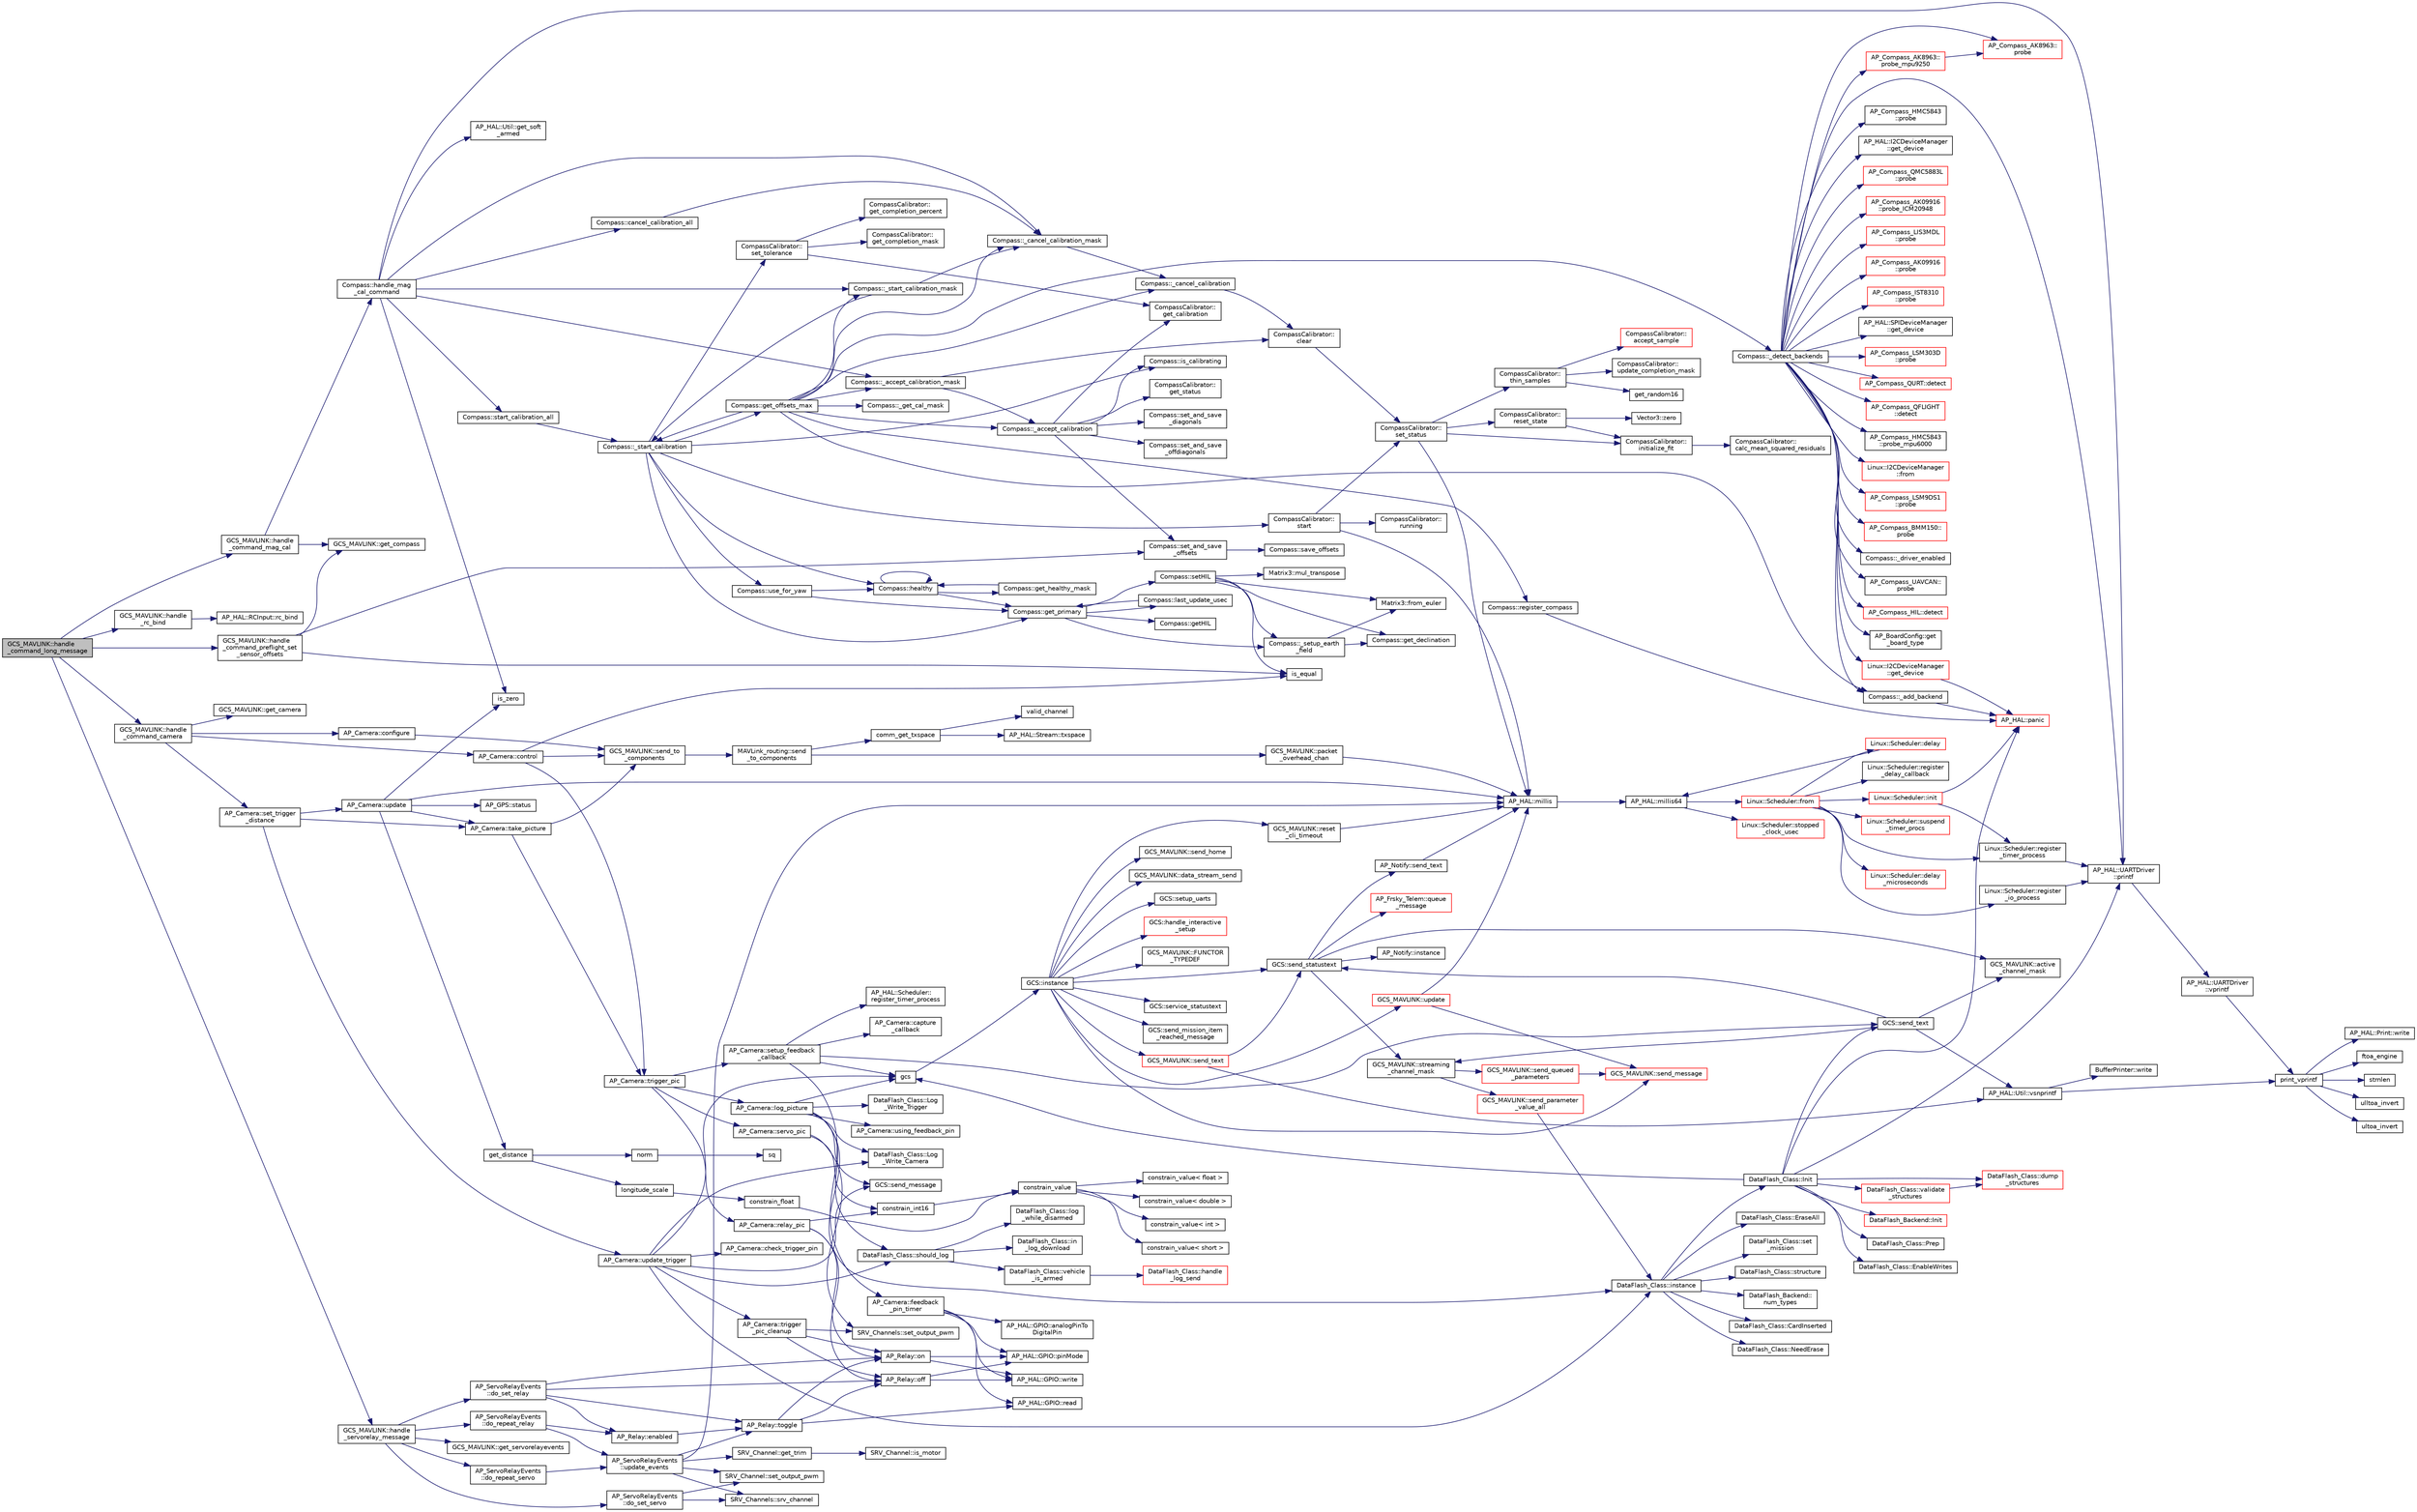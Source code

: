 digraph "GCS_MAVLINK::handle_command_long_message"
{
 // INTERACTIVE_SVG=YES
  edge [fontname="Helvetica",fontsize="10",labelfontname="Helvetica",labelfontsize="10"];
  node [fontname="Helvetica",fontsize="10",shape=record];
  rankdir="LR";
  Node1 [label="GCS_MAVLINK::handle\l_command_long_message",height=0.2,width=0.4,color="black", fillcolor="grey75", style="filled", fontcolor="black"];
  Node1 -> Node2 [color="midnightblue",fontsize="10",style="solid",fontname="Helvetica"];
  Node2 [label="GCS_MAVLINK::handle\l_command_mag_cal",height=0.2,width=0.4,color="black", fillcolor="white", style="filled",URL="$structGCS__MAVLINK.html#acc3f14c49157522bc5c00c3fe1c1b553"];
  Node2 -> Node3 [color="midnightblue",fontsize="10",style="solid",fontname="Helvetica"];
  Node3 [label="GCS_MAVLINK::get_compass",height=0.2,width=0.4,color="black", fillcolor="white", style="filled",URL="$structGCS__MAVLINK.html#a9e9f1d93cd7f5602679c762e4f264cff"];
  Node2 -> Node4 [color="midnightblue",fontsize="10",style="solid",fontname="Helvetica"];
  Node4 [label="Compass::handle_mag\l_cal_command",height=0.2,width=0.4,color="black", fillcolor="white", style="filled",URL="$classCompass.html#ab4993a08b27d38ebb96276dc40c5f5fb"];
  Node4 -> Node5 [color="midnightblue",fontsize="10",style="solid",fontname="Helvetica"];
  Node5 [label="AP_HAL::Util::get_soft\l_armed",height=0.2,width=0.4,color="black", fillcolor="white", style="filled",URL="$classAP__HAL_1_1Util.html#a973ee89f8eee7af3a4d2a3eb700cbf3c"];
  Node4 -> Node6 [color="midnightblue",fontsize="10",style="solid",fontname="Helvetica"];
  Node6 [label="AP_HAL::UARTDriver\l::printf",height=0.2,width=0.4,color="black", fillcolor="white", style="filled",URL="$classAP__HAL_1_1UARTDriver.html#a6ceedc792594e59fc7d80b39a435f027"];
  Node6 -> Node7 [color="midnightblue",fontsize="10",style="solid",fontname="Helvetica"];
  Node7 [label="AP_HAL::UARTDriver\l::vprintf",height=0.2,width=0.4,color="black", fillcolor="white", style="filled",URL="$classAP__HAL_1_1UARTDriver.html#aa8abfb6d6641299472c29ac1edde559f"];
  Node7 -> Node8 [color="midnightblue",fontsize="10",style="solid",fontname="Helvetica"];
  Node8 [label="print_vprintf",height=0.2,width=0.4,color="black", fillcolor="white", style="filled",URL="$print__vprintf_8cpp.html#a1534eaeab54696df96975b56d9f49212"];
  Node8 -> Node9 [color="midnightblue",fontsize="10",style="solid",fontname="Helvetica"];
  Node9 [label="AP_HAL::Print::write",height=0.2,width=0.4,color="black", fillcolor="white", style="filled",URL="$classAP__HAL_1_1Print.html#acc65391952a43334f8f5c9bef341f501"];
  Node8 -> Node10 [color="midnightblue",fontsize="10",style="solid",fontname="Helvetica"];
  Node10 [label="ftoa_engine",height=0.2,width=0.4,color="black", fillcolor="white", style="filled",URL="$ftoa__engine_8cpp.html#a1c28234da8f20b43c85890d4bb452947"];
  Node8 -> Node11 [color="midnightblue",fontsize="10",style="solid",fontname="Helvetica"];
  Node11 [label="strnlen",height=0.2,width=0.4,color="black", fillcolor="white", style="filled",URL="$replace_8cpp.html#a880bcc7b85a09e6254691bebd5344b51"];
  Node8 -> Node12 [color="midnightblue",fontsize="10",style="solid",fontname="Helvetica"];
  Node12 [label="ulltoa_invert",height=0.2,width=0.4,color="black", fillcolor="white", style="filled",URL="$utoa__invert_8cpp.html#a34926f552460b47c414ec4d83b32815c"];
  Node8 -> Node13 [color="midnightblue",fontsize="10",style="solid",fontname="Helvetica"];
  Node13 [label="ultoa_invert",height=0.2,width=0.4,color="black", fillcolor="white", style="filled",URL="$utoa__invert_8cpp.html#a5d99bba8e697c1e11da489d88fca8559"];
  Node4 -> Node14 [color="midnightblue",fontsize="10",style="solid",fontname="Helvetica"];
  Node14 [label="is_zero",height=0.2,width=0.4,color="black", fillcolor="white", style="filled",URL="$AP__Math_8h.html#a2a12cce483e9b870da70d30406d82c60"];
  Node4 -> Node15 [color="midnightblue",fontsize="10",style="solid",fontname="Helvetica"];
  Node15 [label="Compass::start_calibration_all",height=0.2,width=0.4,color="black", fillcolor="white", style="filled",URL="$classCompass.html#a785cd621a6ecd49077881299ff1edba7"];
  Node15 -> Node16 [color="midnightblue",fontsize="10",style="solid",fontname="Helvetica"];
  Node16 [label="Compass::_start_calibration",height=0.2,width=0.4,color="black", fillcolor="white", style="filled",URL="$classCompass.html#a702eb9d33ff1f5ada05b67f9b2219f9a"];
  Node16 -> Node17 [color="midnightblue",fontsize="10",style="solid",fontname="Helvetica"];
  Node17 [label="Compass::healthy",height=0.2,width=0.4,color="black", fillcolor="white", style="filled",URL="$classCompass.html#a3be4f1bd3056c7c0d97226f58e9f32f0"];
  Node17 -> Node17 [color="midnightblue",fontsize="10",style="solid",fontname="Helvetica"];
  Node17 -> Node18 [color="midnightblue",fontsize="10",style="solid",fontname="Helvetica"];
  Node18 [label="Compass::get_primary",height=0.2,width=0.4,color="black", fillcolor="white", style="filled",URL="$classCompass.html#a0120c84cc915d5a34aafedc1ce3f5186"];
  Node18 -> Node19 [color="midnightblue",fontsize="10",style="solid",fontname="Helvetica"];
  Node19 [label="Compass::setHIL",height=0.2,width=0.4,color="black", fillcolor="white", style="filled",URL="$classCompass.html#a30a8fa22b1e7ee8eec8143732d40716d"];
  Node19 -> Node20 [color="midnightblue",fontsize="10",style="solid",fontname="Helvetica"];
  Node20 [label="Matrix3::from_euler",height=0.2,width=0.4,color="black", fillcolor="white", style="filled",URL="$classMatrix3.html#a62587bd216436f09f06b9e1330f84bc0"];
  Node19 -> Node21 [color="midnightblue",fontsize="10",style="solid",fontname="Helvetica"];
  Node21 [label="is_equal",height=0.2,width=0.4,color="black", fillcolor="white", style="filled",URL="$AP__Math_8cpp.html#accbd9f8bbc0adacd51efa66fad490c24"];
  Node19 -> Node22 [color="midnightblue",fontsize="10",style="solid",fontname="Helvetica"];
  Node22 [label="Compass::get_declination",height=0.2,width=0.4,color="black", fillcolor="white", style="filled",URL="$classCompass.html#a5051de1d15ee203600422235ab93c88c"];
  Node19 -> Node23 [color="midnightblue",fontsize="10",style="solid",fontname="Helvetica"];
  Node23 [label="Compass::_setup_earth\l_field",height=0.2,width=0.4,color="black", fillcolor="white", style="filled",URL="$classCompass.html#a0bc30e897c2c0c412120e1b1337bd1cb"];
  Node23 -> Node20 [color="midnightblue",fontsize="10",style="solid",fontname="Helvetica"];
  Node23 -> Node22 [color="midnightblue",fontsize="10",style="solid",fontname="Helvetica"];
  Node19 -> Node24 [color="midnightblue",fontsize="10",style="solid",fontname="Helvetica"];
  Node24 [label="Matrix3::mul_transpose",height=0.2,width=0.4,color="black", fillcolor="white", style="filled",URL="$classMatrix3.html#a3705734aec6b67d729011cd792d7398a"];
  Node18 -> Node25 [color="midnightblue",fontsize="10",style="solid",fontname="Helvetica"];
  Node25 [label="Compass::last_update_usec",height=0.2,width=0.4,color="black", fillcolor="white", style="filled",URL="$classCompass.html#a9600516e0dbde9186d3b14b3457af013"];
  Node25 -> Node18 [color="midnightblue",fontsize="10",style="solid",fontname="Helvetica"];
  Node18 -> Node26 [color="midnightblue",fontsize="10",style="solid",fontname="Helvetica"];
  Node26 [label="Compass::getHIL",height=0.2,width=0.4,color="black", fillcolor="white", style="filled",URL="$classCompass.html#a4d696bdfb4d2ab9f0646d413cb6a0ee4"];
  Node18 -> Node23 [color="midnightblue",fontsize="10",style="solid",fontname="Helvetica"];
  Node17 -> Node27 [color="midnightblue",fontsize="10",style="solid",fontname="Helvetica"];
  Node27 [label="Compass::get_healthy_mask",height=0.2,width=0.4,color="black", fillcolor="white", style="filled",URL="$classCompass.html#a5230a4f55710e532da8f9edd0f2fb77b"];
  Node27 -> Node17 [color="midnightblue",fontsize="10",style="solid",fontname="Helvetica"];
  Node16 -> Node28 [color="midnightblue",fontsize="10",style="solid",fontname="Helvetica"];
  Node28 [label="Compass::use_for_yaw",height=0.2,width=0.4,color="black", fillcolor="white", style="filled",URL="$classCompass.html#ac47b570ae40bfba56a659c5ac766a464",tooltip="return true if the compass should be used for yaw calculations "];
  Node28 -> Node18 [color="midnightblue",fontsize="10",style="solid",fontname="Helvetica"];
  Node28 -> Node17 [color="midnightblue",fontsize="10",style="solid",fontname="Helvetica"];
  Node16 -> Node29 [color="midnightblue",fontsize="10",style="solid",fontname="Helvetica"];
  Node29 [label="Compass::is_calibrating",height=0.2,width=0.4,color="black", fillcolor="white", style="filled",URL="$classCompass.html#a79776eee973736f7e2b218d698225dc1"];
  Node16 -> Node18 [color="midnightblue",fontsize="10",style="solid",fontname="Helvetica"];
  Node16 -> Node30 [color="midnightblue",fontsize="10",style="solid",fontname="Helvetica"];
  Node30 [label="CompassCalibrator::\lset_tolerance",height=0.2,width=0.4,color="black", fillcolor="white", style="filled",URL="$classCompassCalibrator.html#abbfdc421fa407ebf71d98300752c47fe"];
  Node30 -> Node31 [color="midnightblue",fontsize="10",style="solid",fontname="Helvetica"];
  Node31 [label="CompassCalibrator::\lget_calibration",height=0.2,width=0.4,color="black", fillcolor="white", style="filled",URL="$classCompassCalibrator.html#ad826cd209a06ce20e569ec0a8cd1940a"];
  Node30 -> Node32 [color="midnightblue",fontsize="10",style="solid",fontname="Helvetica"];
  Node32 [label="CompassCalibrator::\lget_completion_percent",height=0.2,width=0.4,color="black", fillcolor="white", style="filled",URL="$classCompassCalibrator.html#a459e32216672229a3592e2e0fc4a1f1d"];
  Node30 -> Node33 [color="midnightblue",fontsize="10",style="solid",fontname="Helvetica"];
  Node33 [label="CompassCalibrator::\lget_completion_mask",height=0.2,width=0.4,color="black", fillcolor="white", style="filled",URL="$classCompassCalibrator.html#a8e697a946794232eaf9fbf75a5f1482b"];
  Node16 -> Node34 [color="midnightblue",fontsize="10",style="solid",fontname="Helvetica"];
  Node34 [label="CompassCalibrator::\lstart",height=0.2,width=0.4,color="black", fillcolor="white", style="filled",URL="$classCompassCalibrator.html#ae7bfb14c06f99c2ec3a08fa1199f7555"];
  Node34 -> Node35 [color="midnightblue",fontsize="10",style="solid",fontname="Helvetica"];
  Node35 [label="CompassCalibrator::\lrunning",height=0.2,width=0.4,color="black", fillcolor="white", style="filled",URL="$classCompassCalibrator.html#a439e8c7f72e9f6e2fe66b93d755bc9f7"];
  Node34 -> Node36 [color="midnightblue",fontsize="10",style="solid",fontname="Helvetica"];
  Node36 [label="AP_HAL::millis",height=0.2,width=0.4,color="black", fillcolor="white", style="filled",URL="$namespaceAP__HAL.html#a77dffbb18891996280308e21316ec186"];
  Node36 -> Node37 [color="midnightblue",fontsize="10",style="solid",fontname="Helvetica"];
  Node37 [label="AP_HAL::millis64",height=0.2,width=0.4,color="black", fillcolor="white", style="filled",URL="$namespaceAP__HAL.html#a59336c5fceaf28a76d1df1581a87a25d"];
  Node37 -> Node38 [color="midnightblue",fontsize="10",style="solid",fontname="Helvetica"];
  Node38 [label="Linux::Scheduler::from",height=0.2,width=0.4,color="red", fillcolor="white", style="filled",URL="$classLinux_1_1Scheduler.html#a53ecaae0fdc72f85bd57c4b0cff93653"];
  Node38 -> Node39 [color="midnightblue",fontsize="10",style="solid",fontname="Helvetica"];
  Node39 [label="Linux::Scheduler::init",height=0.2,width=0.4,color="red", fillcolor="white", style="filled",URL="$classLinux_1_1Scheduler.html#a3d77c332e051c28c83fb07757e7100bd"];
  Node39 -> Node40 [color="midnightblue",fontsize="10",style="solid",fontname="Helvetica"];
  Node40 [label="AP_HAL::panic",height=0.2,width=0.4,color="red", fillcolor="white", style="filled",URL="$namespaceAP__HAL.html#a71832f03d849a0c088f04fc98d3c8143"];
  Node39 -> Node41 [color="midnightblue",fontsize="10",style="solid",fontname="Helvetica"];
  Node41 [label="Linux::Scheduler::register\l_timer_process",height=0.2,width=0.4,color="black", fillcolor="white", style="filled",URL="$classLinux_1_1Scheduler.html#a02a34a123dfebaf360f7010745e1e646"];
  Node41 -> Node6 [color="midnightblue",fontsize="10",style="solid",fontname="Helvetica"];
  Node38 -> Node42 [color="midnightblue",fontsize="10",style="solid",fontname="Helvetica"];
  Node42 [label="Linux::Scheduler::delay",height=0.2,width=0.4,color="red", fillcolor="white", style="filled",URL="$classLinux_1_1Scheduler.html#a14f3239ecbb9889823b20dc9de655c2f"];
  Node42 -> Node37 [color="midnightblue",fontsize="10",style="solid",fontname="Helvetica"];
  Node38 -> Node43 [color="midnightblue",fontsize="10",style="solid",fontname="Helvetica"];
  Node43 [label="Linux::Scheduler::delay\l_microseconds",height=0.2,width=0.4,color="red", fillcolor="white", style="filled",URL="$classLinux_1_1Scheduler.html#a4cffd5bcba0175bf49c7aa75ff3bf09a"];
  Node38 -> Node44 [color="midnightblue",fontsize="10",style="solid",fontname="Helvetica"];
  Node44 [label="Linux::Scheduler::register\l_delay_callback",height=0.2,width=0.4,color="black", fillcolor="white", style="filled",URL="$classLinux_1_1Scheduler.html#a5cb50b637d5fd3e5f9220bc23db0fb3f"];
  Node38 -> Node41 [color="midnightblue",fontsize="10",style="solid",fontname="Helvetica"];
  Node38 -> Node45 [color="midnightblue",fontsize="10",style="solid",fontname="Helvetica"];
  Node45 [label="Linux::Scheduler::register\l_io_process",height=0.2,width=0.4,color="black", fillcolor="white", style="filled",URL="$classLinux_1_1Scheduler.html#aa2be97cb8686d72cc322fb38f69a940c"];
  Node45 -> Node6 [color="midnightblue",fontsize="10",style="solid",fontname="Helvetica"];
  Node38 -> Node46 [color="midnightblue",fontsize="10",style="solid",fontname="Helvetica"];
  Node46 [label="Linux::Scheduler::suspend\l_timer_procs",height=0.2,width=0.4,color="red", fillcolor="white", style="filled",URL="$classLinux_1_1Scheduler.html#abba967d02c28cb0b16a7cebbff9bc6d6"];
  Node37 -> Node47 [color="midnightblue",fontsize="10",style="solid",fontname="Helvetica"];
  Node47 [label="Linux::Scheduler::stopped\l_clock_usec",height=0.2,width=0.4,color="red", fillcolor="white", style="filled",URL="$classLinux_1_1Scheduler.html#a682b4c34f330f66db5ab4aa5d96e13f9"];
  Node34 -> Node48 [color="midnightblue",fontsize="10",style="solid",fontname="Helvetica"];
  Node48 [label="CompassCalibrator::\lset_status",height=0.2,width=0.4,color="black", fillcolor="white", style="filled",URL="$classCompassCalibrator.html#aeee363c33562bb3a47693073c6a568e5"];
  Node48 -> Node49 [color="midnightblue",fontsize="10",style="solid",fontname="Helvetica"];
  Node49 [label="CompassCalibrator::\lreset_state",height=0.2,width=0.4,color="black", fillcolor="white", style="filled",URL="$classCompassCalibrator.html#afe46e9f795a06855adf4ae32b01da5b1"];
  Node49 -> Node50 [color="midnightblue",fontsize="10",style="solid",fontname="Helvetica"];
  Node50 [label="Vector3::zero",height=0.2,width=0.4,color="black", fillcolor="white", style="filled",URL="$classVector3.html#adf1769d5ee5df2f8585df2f540fa5efe"];
  Node49 -> Node51 [color="midnightblue",fontsize="10",style="solid",fontname="Helvetica"];
  Node51 [label="CompassCalibrator::\linitialize_fit",height=0.2,width=0.4,color="black", fillcolor="white", style="filled",URL="$classCompassCalibrator.html#a4c0461903e1830066d9f005bac85a389"];
  Node51 -> Node52 [color="midnightblue",fontsize="10",style="solid",fontname="Helvetica"];
  Node52 [label="CompassCalibrator::\lcalc_mean_squared_residuals",height=0.2,width=0.4,color="black", fillcolor="white", style="filled",URL="$classCompassCalibrator.html#a7d57ef4510c26724890f4f820bf2d160"];
  Node48 -> Node36 [color="midnightblue",fontsize="10",style="solid",fontname="Helvetica"];
  Node48 -> Node51 [color="midnightblue",fontsize="10",style="solid",fontname="Helvetica"];
  Node48 -> Node53 [color="midnightblue",fontsize="10",style="solid",fontname="Helvetica"];
  Node53 [label="CompassCalibrator::\lthin_samples",height=0.2,width=0.4,color="black", fillcolor="white", style="filled",URL="$classCompassCalibrator.html#abd6b22cb6f201e16c77ddbf49a90ccd5"];
  Node53 -> Node54 [color="midnightblue",fontsize="10",style="solid",fontname="Helvetica"];
  Node54 [label="get_random16",height=0.2,width=0.4,color="black", fillcolor="white", style="filled",URL="$AP__Math_8cpp.html#a587a30a56f2ab102c7b42f89e4770530"];
  Node53 -> Node55 [color="midnightblue",fontsize="10",style="solid",fontname="Helvetica"];
  Node55 [label="CompassCalibrator::\laccept_sample",height=0.2,width=0.4,color="red", fillcolor="white", style="filled",URL="$classCompassCalibrator.html#a9a22a17905205cc721ba8b36a203057c"];
  Node53 -> Node56 [color="midnightblue",fontsize="10",style="solid",fontname="Helvetica"];
  Node56 [label="CompassCalibrator::\lupdate_completion_mask",height=0.2,width=0.4,color="black", fillcolor="white", style="filled",URL="$classCompassCalibrator.html#a8e61db1dbc134aa02d256460ae370770"];
  Node16 -> Node57 [color="midnightblue",fontsize="10",style="solid",fontname="Helvetica"];
  Node57 [label="Compass::get_offsets_max",height=0.2,width=0.4,color="black", fillcolor="white", style="filled",URL="$classCompass.html#aff3220e1a557a75480e4c2dbbde72973"];
  Node57 -> Node58 [color="midnightblue",fontsize="10",style="solid",fontname="Helvetica"];
  Node58 [label="Compass::register_compass",height=0.2,width=0.4,color="black", fillcolor="white", style="filled",URL="$classCompass.html#af1b5ea3ff42b02e04526d4be361a1ca1"];
  Node58 -> Node40 [color="midnightblue",fontsize="10",style="solid",fontname="Helvetica"];
  Node57 -> Node59 [color="midnightblue",fontsize="10",style="solid",fontname="Helvetica"];
  Node59 [label="Compass::_add_backend",height=0.2,width=0.4,color="black", fillcolor="white", style="filled",URL="$classCompass.html#ab943e9f79e8df83f2f125d1b025e7d0d"];
  Node59 -> Node40 [color="midnightblue",fontsize="10",style="solid",fontname="Helvetica"];
  Node57 -> Node60 [color="midnightblue",fontsize="10",style="solid",fontname="Helvetica"];
  Node60 [label="Compass::_detect_backends",height=0.2,width=0.4,color="black", fillcolor="white", style="filled",URL="$classCompass.html#a1c48170d8c8966b22fb150b1634443ec"];
  Node60 -> Node59 [color="midnightblue",fontsize="10",style="solid",fontname="Helvetica"];
  Node60 -> Node61 [color="midnightblue",fontsize="10",style="solid",fontname="Helvetica"];
  Node61 [label="AP_Compass_HIL::detect",height=0.2,width=0.4,color="red", fillcolor="white", style="filled",URL="$classAP__Compass__HIL.html#ae4ae94f11b8c05de50076d85fbcef0f1"];
  Node60 -> Node62 [color="midnightblue",fontsize="10",style="solid",fontname="Helvetica"];
  Node62 [label="AP_BoardConfig::get\l_board_type",height=0.2,width=0.4,color="black", fillcolor="white", style="filled",URL="$classAP__BoardConfig.html#a8a3185c191ab40fd95ceeadd8a5b0cf9"];
  Node60 -> Node63 [color="midnightblue",fontsize="10",style="solid",fontname="Helvetica"];
  Node63 [label="AP_Compass_HMC5843\l::probe",height=0.2,width=0.4,color="black", fillcolor="white", style="filled",URL="$classAP__Compass__HMC5843.html#a69e502918bfdd2d63fef8fa1b4805e60"];
  Node60 -> Node64 [color="midnightblue",fontsize="10",style="solid",fontname="Helvetica"];
  Node64 [label="AP_HAL::I2CDeviceManager\l::get_device",height=0.2,width=0.4,color="black", fillcolor="white", style="filled",URL="$classAP__HAL_1_1I2CDeviceManager.html#a28e5d1449e177f16962dd7ccc94df443"];
  Node60 -> Node65 [color="midnightblue",fontsize="10",style="solid",fontname="Helvetica"];
  Node65 [label="AP_Compass_QMC5883L\l::probe",height=0.2,width=0.4,color="red", fillcolor="white", style="filled",URL="$classAP__Compass__QMC5883L.html#a8d16780cb5efc48361818740d7a6b1ce"];
  Node60 -> Node66 [color="midnightblue",fontsize="10",style="solid",fontname="Helvetica"];
  Node66 [label="AP_Compass_AK09916\l::probe_ICM20948",height=0.2,width=0.4,color="red", fillcolor="white", style="filled",URL="$classAP__Compass__AK09916.html#ad8fa94ee3e17255690eb35e82bf41539"];
  Node60 -> Node67 [color="midnightblue",fontsize="10",style="solid",fontname="Helvetica"];
  Node67 [label="AP_Compass_LIS3MDL\l::probe",height=0.2,width=0.4,color="red", fillcolor="white", style="filled",URL="$classAP__Compass__LIS3MDL.html#a3a02819439f72777ae9e473bb842a8da"];
  Node60 -> Node68 [color="midnightblue",fontsize="10",style="solid",fontname="Helvetica"];
  Node68 [label="AP_Compass_AK09916\l::probe",height=0.2,width=0.4,color="red", fillcolor="white", style="filled",URL="$classAP__Compass__AK09916.html#a45fd8871f89d4a69f8e7a9305f77071a"];
  Node60 -> Node69 [color="midnightblue",fontsize="10",style="solid",fontname="Helvetica"];
  Node69 [label="AP_Compass_IST8310\l::probe",height=0.2,width=0.4,color="red", fillcolor="white", style="filled",URL="$classAP__Compass__IST8310.html#a47a975eb1b32ebacde69f65e1fc6d653"];
  Node60 -> Node70 [color="midnightblue",fontsize="10",style="solid",fontname="Helvetica"];
  Node70 [label="AP_HAL::SPIDeviceManager\l::get_device",height=0.2,width=0.4,color="black", fillcolor="white", style="filled",URL="$classAP__HAL_1_1SPIDeviceManager.html#a84c4a9ff2ae0cdaa9a0bc8a3f0939893"];
  Node60 -> Node71 [color="midnightblue",fontsize="10",style="solid",fontname="Helvetica"];
  Node71 [label="AP_Compass_LSM303D\l::probe",height=0.2,width=0.4,color="red", fillcolor="white", style="filled",URL="$classAP__Compass__LSM303D.html#a4e6c6fa0cdf465855806d8fc47a5c1d0"];
  Node60 -> Node72 [color="midnightblue",fontsize="10",style="solid",fontname="Helvetica"];
  Node72 [label="AP_Compass_AK8963::\lprobe_mpu9250",height=0.2,width=0.4,color="red", fillcolor="white", style="filled",URL="$classAP__Compass__AK8963.html#ade5c3fa84cb0026597de2641ea373274"];
  Node72 -> Node73 [color="midnightblue",fontsize="10",style="solid",fontname="Helvetica"];
  Node73 [label="AP_Compass_AK8963::\lprobe",height=0.2,width=0.4,color="red", fillcolor="white", style="filled",URL="$classAP__Compass__AK8963.html#ac3dc357b863fa6411087c07cb6d8da31"];
  Node60 -> Node74 [color="midnightblue",fontsize="10",style="solid",fontname="Helvetica"];
  Node74 [label="AP_Compass_QURT::detect",height=0.2,width=0.4,color="red", fillcolor="white", style="filled",URL="$classAP__Compass__QURT.html#ac7df26a73c6f701c9fbef66b9c2e9d16"];
  Node60 -> Node75 [color="midnightblue",fontsize="10",style="solid",fontname="Helvetica"];
  Node75 [label="AP_Compass_QFLIGHT\l::detect",height=0.2,width=0.4,color="red", fillcolor="white", style="filled",URL="$classAP__Compass__QFLIGHT.html#a255d0e4d4a02a662fcb48390195fe72f"];
  Node60 -> Node76 [color="midnightblue",fontsize="10",style="solid",fontname="Helvetica"];
  Node76 [label="AP_Compass_HMC5843\l::probe_mpu6000",height=0.2,width=0.4,color="black", fillcolor="white", style="filled",URL="$classAP__Compass__HMC5843.html#ab32c3b47a2bac9fe81315f70a8d0d58f"];
  Node60 -> Node77 [color="midnightblue",fontsize="10",style="solid",fontname="Helvetica"];
  Node77 [label="Linux::I2CDeviceManager\l::from",height=0.2,width=0.4,color="red", fillcolor="white", style="filled",URL="$classLinux_1_1I2CDeviceManager.html#a504d5f354f69ed8eb80aa2a59208d7d9"];
  Node60 -> Node78 [color="midnightblue",fontsize="10",style="solid",fontname="Helvetica"];
  Node78 [label="Linux::I2CDeviceManager\l::get_device",height=0.2,width=0.4,color="red", fillcolor="white", style="filled",URL="$classLinux_1_1I2CDeviceManager.html#a3c138e2bdeb6f8be42b58b0fff6f8bff"];
  Node78 -> Node40 [color="midnightblue",fontsize="10",style="solid",fontname="Helvetica"];
  Node60 -> Node79 [color="midnightblue",fontsize="10",style="solid",fontname="Helvetica"];
  Node79 [label="AP_Compass_LSM9DS1\l::probe",height=0.2,width=0.4,color="red", fillcolor="white", style="filled",URL="$classAP__Compass__LSM9DS1.html#aba1918bbedfc1bff08320824d25bb0c0"];
  Node60 -> Node73 [color="midnightblue",fontsize="10",style="solid",fontname="Helvetica"];
  Node60 -> Node80 [color="midnightblue",fontsize="10",style="solid",fontname="Helvetica"];
  Node80 [label="AP_Compass_BMM150::\lprobe",height=0.2,width=0.4,color="red", fillcolor="white", style="filled",URL="$classAP__Compass__BMM150.html#acb87d3a695ab2b7a439939107f18fe72"];
  Node60 -> Node81 [color="midnightblue",fontsize="10",style="solid",fontname="Helvetica"];
  Node81 [label="Compass::_driver_enabled",height=0.2,width=0.4,color="black", fillcolor="white", style="filled",URL="$classCompass.html#a678ad037acc44e46598012b7ad17b2a6"];
  Node60 -> Node82 [color="midnightblue",fontsize="10",style="solid",fontname="Helvetica"];
  Node82 [label="AP_Compass_UAVCAN::\lprobe",height=0.2,width=0.4,color="black", fillcolor="white", style="filled",URL="$classAP__Compass__UAVCAN.html#a43b8bfd0e3c8779bbe2928f7b7b27077"];
  Node60 -> Node6 [color="midnightblue",fontsize="10",style="solid",fontname="Helvetica"];
  Node57 -> Node83 [color="midnightblue",fontsize="10",style="solid",fontname="Helvetica"];
  Node83 [label="Compass::_accept_calibration",height=0.2,width=0.4,color="black", fillcolor="white", style="filled",URL="$classCompass.html#a659da6997da12f2a27ffd5eb45fedf8a"];
  Node83 -> Node84 [color="midnightblue",fontsize="10",style="solid",fontname="Helvetica"];
  Node84 [label="CompassCalibrator::\lget_status",height=0.2,width=0.4,color="black", fillcolor="white", style="filled",URL="$classCompassCalibrator.html#acf64861857a5a15fd4bd30627b04c663"];
  Node83 -> Node31 [color="midnightblue",fontsize="10",style="solid",fontname="Helvetica"];
  Node83 -> Node85 [color="midnightblue",fontsize="10",style="solid",fontname="Helvetica"];
  Node85 [label="Compass::set_and_save\l_offsets",height=0.2,width=0.4,color="black", fillcolor="white", style="filled",URL="$classCompass.html#afeac6bcfad2650762cccda72dbce3e69"];
  Node85 -> Node86 [color="midnightblue",fontsize="10",style="solid",fontname="Helvetica"];
  Node86 [label="Compass::save_offsets",height=0.2,width=0.4,color="black", fillcolor="white", style="filled",URL="$classCompass.html#abfc394b43272d5a6e97001232e201b7f"];
  Node83 -> Node87 [color="midnightblue",fontsize="10",style="solid",fontname="Helvetica"];
  Node87 [label="Compass::set_and_save\l_diagonals",height=0.2,width=0.4,color="black", fillcolor="white", style="filled",URL="$classCompass.html#ae581710aa79ddf7abce3b3893bb08ea5"];
  Node83 -> Node88 [color="midnightblue",fontsize="10",style="solid",fontname="Helvetica"];
  Node88 [label="Compass::set_and_save\l_offdiagonals",height=0.2,width=0.4,color="black", fillcolor="white", style="filled",URL="$classCompass.html#a6728a7129a64d973461b9d5eb95dc81a"];
  Node83 -> Node29 [color="midnightblue",fontsize="10",style="solid",fontname="Helvetica"];
  Node57 -> Node89 [color="midnightblue",fontsize="10",style="solid",fontname="Helvetica"];
  Node89 [label="Compass::_accept_calibration_mask",height=0.2,width=0.4,color="black", fillcolor="white", style="filled",URL="$classCompass.html#a063eabf244187b5d60bb4674f09bce8e"];
  Node89 -> Node83 [color="midnightblue",fontsize="10",style="solid",fontname="Helvetica"];
  Node89 -> Node90 [color="midnightblue",fontsize="10",style="solid",fontname="Helvetica"];
  Node90 [label="CompassCalibrator::\lclear",height=0.2,width=0.4,color="black", fillcolor="white", style="filled",URL="$classCompassCalibrator.html#a62803fe964e9f0fa7e3944dfb430c006"];
  Node90 -> Node48 [color="midnightblue",fontsize="10",style="solid",fontname="Helvetica"];
  Node57 -> Node91 [color="midnightblue",fontsize="10",style="solid",fontname="Helvetica"];
  Node91 [label="Compass::_cancel_calibration",height=0.2,width=0.4,color="black", fillcolor="white", style="filled",URL="$classCompass.html#ad754f61119dbfa8704305021f58d2a01"];
  Node91 -> Node90 [color="midnightblue",fontsize="10",style="solid",fontname="Helvetica"];
  Node57 -> Node92 [color="midnightblue",fontsize="10",style="solid",fontname="Helvetica"];
  Node92 [label="Compass::_cancel_calibration_mask",height=0.2,width=0.4,color="black", fillcolor="white", style="filled",URL="$classCompass.html#a1267fc640f7c52d889feb34d8ee1d240"];
  Node92 -> Node91 [color="midnightblue",fontsize="10",style="solid",fontname="Helvetica"];
  Node57 -> Node93 [color="midnightblue",fontsize="10",style="solid",fontname="Helvetica"];
  Node93 [label="Compass::_get_cal_mask",height=0.2,width=0.4,color="black", fillcolor="white", style="filled",URL="$classCompass.html#ab0afcd20922d7badce8e8b8cc04610b5"];
  Node57 -> Node16 [color="midnightblue",fontsize="10",style="solid",fontname="Helvetica"];
  Node57 -> Node94 [color="midnightblue",fontsize="10",style="solid",fontname="Helvetica"];
  Node94 [label="Compass::_start_calibration_mask",height=0.2,width=0.4,color="black", fillcolor="white", style="filled",URL="$classCompass.html#afdd4d0c78f52388a68dfc07deeec11a6"];
  Node94 -> Node16 [color="midnightblue",fontsize="10",style="solid",fontname="Helvetica"];
  Node94 -> Node92 [color="midnightblue",fontsize="10",style="solid",fontname="Helvetica"];
  Node4 -> Node94 [color="midnightblue",fontsize="10",style="solid",fontname="Helvetica"];
  Node4 -> Node89 [color="midnightblue",fontsize="10",style="solid",fontname="Helvetica"];
  Node4 -> Node95 [color="midnightblue",fontsize="10",style="solid",fontname="Helvetica"];
  Node95 [label="Compass::cancel_calibration_all",height=0.2,width=0.4,color="black", fillcolor="white", style="filled",URL="$classCompass.html#a791e39cdbf2f1aad7ac1c65240160abf"];
  Node95 -> Node92 [color="midnightblue",fontsize="10",style="solid",fontname="Helvetica"];
  Node4 -> Node92 [color="midnightblue",fontsize="10",style="solid",fontname="Helvetica"];
  Node1 -> Node96 [color="midnightblue",fontsize="10",style="solid",fontname="Helvetica"];
  Node96 [label="GCS_MAVLINK::handle\l_rc_bind",height=0.2,width=0.4,color="black", fillcolor="white", style="filled",URL="$structGCS__MAVLINK.html#a03ff2b05cc97e31acf23019c00752388"];
  Node96 -> Node97 [color="midnightblue",fontsize="10",style="solid",fontname="Helvetica"];
  Node97 [label="AP_HAL::RCInput::rc_bind",height=0.2,width=0.4,color="black", fillcolor="white", style="filled",URL="$classAP__HAL_1_1RCInput.html#a31482267ba9d73c26fa2332b1595328b"];
  Node1 -> Node98 [color="midnightblue",fontsize="10",style="solid",fontname="Helvetica"];
  Node98 [label="GCS_MAVLINK::handle\l_command_camera",height=0.2,width=0.4,color="black", fillcolor="white", style="filled",URL="$structGCS__MAVLINK.html#a735b4b8b692fa6985a7f7b99c6b4d58c"];
  Node98 -> Node99 [color="midnightblue",fontsize="10",style="solid",fontname="Helvetica"];
  Node99 [label="GCS_MAVLINK::get_camera",height=0.2,width=0.4,color="black", fillcolor="white", style="filled",URL="$structGCS__MAVLINK.html#a7db5f91fe347a82ac85874bb889d2ccf"];
  Node98 -> Node100 [color="midnightblue",fontsize="10",style="solid",fontname="Helvetica"];
  Node100 [label="AP_Camera::configure",height=0.2,width=0.4,color="black", fillcolor="white", style="filled",URL="$classAP__Camera.html#a2ceac45cdd6c13d66052c8168fff689c"];
  Node100 -> Node101 [color="midnightblue",fontsize="10",style="solid",fontname="Helvetica"];
  Node101 [label="GCS_MAVLINK::send_to\l_components",height=0.2,width=0.4,color="black", fillcolor="white", style="filled",URL="$structGCS__MAVLINK.html#a928edfeb8ca8d1656eca3e0c176d49a7"];
  Node101 -> Node102 [color="midnightblue",fontsize="10",style="solid",fontname="Helvetica"];
  Node102 [label="MAVLink_routing::send\l_to_components",height=0.2,width=0.4,color="black", fillcolor="white", style="filled",URL="$classMAVLink__routing.html#ace8e55f8db025f01d4309de699de5460"];
  Node102 -> Node103 [color="midnightblue",fontsize="10",style="solid",fontname="Helvetica"];
  Node103 [label="comm_get_txspace",height=0.2,width=0.4,color="black", fillcolor="white", style="filled",URL="$GCS__MAVLink_8cpp.html#a2a0fd455fd37f642e9eb67373a14b7d9"];
  Node103 -> Node104 [color="midnightblue",fontsize="10",style="solid",fontname="Helvetica"];
  Node104 [label="valid_channel",height=0.2,width=0.4,color="black", fillcolor="white", style="filled",URL="$GCS__MAVLink_8h.html#a17ee8d1ce05b7d160ccc6a78b92b774f"];
  Node103 -> Node105 [color="midnightblue",fontsize="10",style="solid",fontname="Helvetica"];
  Node105 [label="AP_HAL::Stream::txspace",height=0.2,width=0.4,color="black", fillcolor="white", style="filled",URL="$classAP__HAL_1_1Stream.html#a1768308e013072eb91ecf0ccdc171da6"];
  Node102 -> Node106 [color="midnightblue",fontsize="10",style="solid",fontname="Helvetica"];
  Node106 [label="GCS_MAVLINK::packet\l_overhead_chan",height=0.2,width=0.4,color="black", fillcolor="white", style="filled",URL="$structGCS__MAVLINK.html#a4f0bacad6b801524e0a56fdfca58619d"];
  Node106 -> Node36 [color="midnightblue",fontsize="10",style="solid",fontname="Helvetica"];
  Node98 -> Node107 [color="midnightblue",fontsize="10",style="solid",fontname="Helvetica"];
  Node107 [label="AP_Camera::control",height=0.2,width=0.4,color="black", fillcolor="white", style="filled",URL="$classAP__Camera.html#a7c7aa23d1a71db5345bb11899bbb8f31"];
  Node107 -> Node21 [color="midnightblue",fontsize="10",style="solid",fontname="Helvetica"];
  Node107 -> Node108 [color="midnightblue",fontsize="10",style="solid",fontname="Helvetica"];
  Node108 [label="AP_Camera::trigger_pic",height=0.2,width=0.4,color="black", fillcolor="white", style="filled",URL="$classAP__Camera.html#a912338131e4f4ab09eb09139d471b7b3"];
  Node108 -> Node109 [color="midnightblue",fontsize="10",style="solid",fontname="Helvetica"];
  Node109 [label="AP_Camera::setup_feedback\l_callback",height=0.2,width=0.4,color="black", fillcolor="white", style="filled",URL="$classAP__Camera.html#a52203d3c3cc7e420e58c6d0e882f35f4"];
  Node109 -> Node110 [color="midnightblue",fontsize="10",style="solid",fontname="Helvetica"];
  Node110 [label="gcs",height=0.2,width=0.4,color="black", fillcolor="white", style="filled",URL="$GCS_8h.html#a1d3cc361b864ddf64a44c12ab3bd044e"];
  Node110 -> Node111 [color="midnightblue",fontsize="10",style="solid",fontname="Helvetica"];
  Node111 [label="GCS::instance",height=0.2,width=0.4,color="black", fillcolor="white", style="filled",URL="$classGCS.html#ae4cc34bdfabd2de4587d3553e6b4582d"];
  Node111 -> Node112 [color="midnightblue",fontsize="10",style="solid",fontname="Helvetica"];
  Node112 [label="GCS_MAVLINK::send_text",height=0.2,width=0.4,color="red", fillcolor="white", style="filled",URL="$structGCS__MAVLINK.html#a4a140f70e82bd456931afdfe045d610b"];
  Node112 -> Node113 [color="midnightblue",fontsize="10",style="solid",fontname="Helvetica"];
  Node113 [label="AP_HAL::Util::vsnprintf",height=0.2,width=0.4,color="black", fillcolor="white", style="filled",URL="$classAP__HAL_1_1Util.html#ac57ef0a9815cd597ad5cab5d6c31c6c8"];
  Node113 -> Node8 [color="midnightblue",fontsize="10",style="solid",fontname="Helvetica"];
  Node113 -> Node114 [color="midnightblue",fontsize="10",style="solid",fontname="Helvetica"];
  Node114 [label="BufferPrinter::write",height=0.2,width=0.4,color="black", fillcolor="white", style="filled",URL="$classBufferPrinter.html#a0b98d7f59a6591097d2011d68359b8a0"];
  Node112 -> Node115 [color="midnightblue",fontsize="10",style="solid",fontname="Helvetica"];
  Node115 [label="GCS::send_statustext",height=0.2,width=0.4,color="black", fillcolor="white", style="filled",URL="$classGCS.html#a313e604179053ea42415b1c9289f13cd"];
  Node115 -> Node116 [color="midnightblue",fontsize="10",style="solid",fontname="Helvetica"];
  Node116 [label="AP_Frsky_Telem::queue\l_message",height=0.2,width=0.4,color="red", fillcolor="white", style="filled",URL="$classAP__Frsky__Telem.html#aef21b9f33af863589feda48a23877380"];
  Node115 -> Node117 [color="midnightblue",fontsize="10",style="solid",fontname="Helvetica"];
  Node117 [label="GCS_MAVLINK::active\l_channel_mask",height=0.2,width=0.4,color="black", fillcolor="white", style="filled",URL="$structGCS__MAVLINK.html#acad5b4ab40c7b7486392f07193ce4190"];
  Node115 -> Node118 [color="midnightblue",fontsize="10",style="solid",fontname="Helvetica"];
  Node118 [label="GCS_MAVLINK::streaming\l_channel_mask",height=0.2,width=0.4,color="black", fillcolor="white", style="filled",URL="$structGCS__MAVLINK.html#af948c4a65f98679941885e2c7cc12ac5"];
  Node118 -> Node119 [color="midnightblue",fontsize="10",style="solid",fontname="Helvetica"];
  Node119 [label="GCS_MAVLINK::send_parameter\l_value_all",height=0.2,width=0.4,color="red", fillcolor="white", style="filled",URL="$structGCS__MAVLINK.html#a1b0f7429c8fb152e17cd5fc0ff0d9267"];
  Node119 -> Node120 [color="midnightblue",fontsize="10",style="solid",fontname="Helvetica"];
  Node120 [label="DataFlash_Class::instance",height=0.2,width=0.4,color="black", fillcolor="white", style="filled",URL="$classDataFlash__Class.html#af898b7f68e05b5d2a6eaf53d2c178983"];
  Node120 -> Node121 [color="midnightblue",fontsize="10",style="solid",fontname="Helvetica"];
  Node121 [label="DataFlash_Class::set\l_mission",height=0.2,width=0.4,color="black", fillcolor="white", style="filled",URL="$classDataFlash__Class.html#a95bf3cac993c1ee326acc6447e99d875"];
  Node120 -> Node122 [color="midnightblue",fontsize="10",style="solid",fontname="Helvetica"];
  Node122 [label="DataFlash_Class::Init",height=0.2,width=0.4,color="black", fillcolor="white", style="filled",URL="$classDataFlash__Class.html#aabebe7ff9db07e2890274fceaa81b063"];
  Node122 -> Node110 [color="midnightblue",fontsize="10",style="solid",fontname="Helvetica"];
  Node122 -> Node123 [color="midnightblue",fontsize="10",style="solid",fontname="Helvetica"];
  Node123 [label="GCS::send_text",height=0.2,width=0.4,color="black", fillcolor="white", style="filled",URL="$classGCS.html#a9866f3484283db744409e40719cef765"];
  Node123 -> Node113 [color="midnightblue",fontsize="10",style="solid",fontname="Helvetica"];
  Node123 -> Node115 [color="midnightblue",fontsize="10",style="solid",fontname="Helvetica"];
  Node123 -> Node117 [color="midnightblue",fontsize="10",style="solid",fontname="Helvetica"];
  Node123 -> Node118 [color="midnightblue",fontsize="10",style="solid",fontname="Helvetica"];
  Node122 -> Node124 [color="midnightblue",fontsize="10",style="solid",fontname="Helvetica"];
  Node124 [label="DataFlash_Class::validate\l_structures",height=0.2,width=0.4,color="red", fillcolor="white", style="filled",URL="$classDataFlash__Class.html#a7193ed9ff821c5c537bc8d68c8b53cbc"];
  Node124 -> Node125 [color="midnightblue",fontsize="10",style="solid",fontname="Helvetica"];
  Node125 [label="DataFlash_Class::dump\l_structures",height=0.2,width=0.4,color="red", fillcolor="white", style="filled",URL="$classDataFlash__Class.html#a4e8559ffac5b33cfd3e4a39b78d2ff50"];
  Node122 -> Node125 [color="midnightblue",fontsize="10",style="solid",fontname="Helvetica"];
  Node122 -> Node40 [color="midnightblue",fontsize="10",style="solid",fontname="Helvetica"];
  Node122 -> Node6 [color="midnightblue",fontsize="10",style="solid",fontname="Helvetica"];
  Node122 -> Node126 [color="midnightblue",fontsize="10",style="solid",fontname="Helvetica"];
  Node126 [label="DataFlash_Backend::Init",height=0.2,width=0.4,color="red", fillcolor="white", style="filled",URL="$classDataFlash__Backend.html#aff10c329f79c1bdaedbc6fdf4028c2a5"];
  Node122 -> Node127 [color="midnightblue",fontsize="10",style="solid",fontname="Helvetica"];
  Node127 [label="DataFlash_Class::Prep",height=0.2,width=0.4,color="black", fillcolor="white", style="filled",URL="$classDataFlash__Class.html#a65077b33c55004bee38cd4a6ca6ae489"];
  Node122 -> Node128 [color="midnightblue",fontsize="10",style="solid",fontname="Helvetica"];
  Node128 [label="DataFlash_Class::EnableWrites",height=0.2,width=0.4,color="black", fillcolor="white", style="filled",URL="$classDataFlash__Class.html#ae85a3c49d2883b975376baaab5ab958f"];
  Node120 -> Node129 [color="midnightblue",fontsize="10",style="solid",fontname="Helvetica"];
  Node129 [label="DataFlash_Class::structure",height=0.2,width=0.4,color="black", fillcolor="white", style="filled",URL="$classDataFlash__Class.html#a7ac0e748bbc5c6e72645bb6245257600"];
  Node120 -> Node130 [color="midnightblue",fontsize="10",style="solid",fontname="Helvetica"];
  Node130 [label="DataFlash_Backend::\lnum_types",height=0.2,width=0.4,color="black", fillcolor="white", style="filled",URL="$classDataFlash__Backend.html#a33e7a1703d68bd91ac6782bb10b209f8"];
  Node120 -> Node131 [color="midnightblue",fontsize="10",style="solid",fontname="Helvetica"];
  Node131 [label="DataFlash_Class::CardInserted",height=0.2,width=0.4,color="black", fillcolor="white", style="filled",URL="$classDataFlash__Class.html#a1d18bc15f196f1deb794f9ebd4878da8"];
  Node120 -> Node132 [color="midnightblue",fontsize="10",style="solid",fontname="Helvetica"];
  Node132 [label="DataFlash_Class::NeedErase",height=0.2,width=0.4,color="black", fillcolor="white", style="filled",URL="$classDataFlash__Class.html#a803c6dd673a2eaac58eea2012e57ea17"];
  Node120 -> Node133 [color="midnightblue",fontsize="10",style="solid",fontname="Helvetica"];
  Node133 [label="DataFlash_Class::EraseAll",height=0.2,width=0.4,color="black", fillcolor="white", style="filled",URL="$classDataFlash__Class.html#a53a4a975a3813e9f58ddaaa3b5865a4a"];
  Node118 -> Node134 [color="midnightblue",fontsize="10",style="solid",fontname="Helvetica"];
  Node134 [label="GCS_MAVLINK::send_queued\l_parameters",height=0.2,width=0.4,color="red", fillcolor="white", style="filled",URL="$structGCS__MAVLINK.html#a44943b0751244617b9c32c9f0af6a059"];
  Node134 -> Node135 [color="midnightblue",fontsize="10",style="solid",fontname="Helvetica"];
  Node135 [label="GCS_MAVLINK::send_message",height=0.2,width=0.4,color="red", fillcolor="white", style="filled",URL="$structGCS__MAVLINK.html#a4902306dab46ff02b2296f99eb1f1c9c"];
  Node115 -> Node136 [color="midnightblue",fontsize="10",style="solid",fontname="Helvetica"];
  Node136 [label="AP_Notify::instance",height=0.2,width=0.4,color="black", fillcolor="white", style="filled",URL="$classAP__Notify.html#ac913e4fc6f8fa6a1e0a9b92b93fe7ab1"];
  Node115 -> Node137 [color="midnightblue",fontsize="10",style="solid",fontname="Helvetica"];
  Node137 [label="AP_Notify::send_text",height=0.2,width=0.4,color="black", fillcolor="white", style="filled",URL="$classAP__Notify.html#a0f38b9b4be211e200675dd048c81f500"];
  Node137 -> Node36 [color="midnightblue",fontsize="10",style="solid",fontname="Helvetica"];
  Node111 -> Node115 [color="midnightblue",fontsize="10",style="solid",fontname="Helvetica"];
  Node111 -> Node138 [color="midnightblue",fontsize="10",style="solid",fontname="Helvetica"];
  Node138 [label="GCS::service_statustext",height=0.2,width=0.4,color="black", fillcolor="white", style="filled",URL="$classGCS.html#a824e538eff6cbf7c9074840600fbf6ff"];
  Node111 -> Node139 [color="midnightblue",fontsize="10",style="solid",fontname="Helvetica"];
  Node139 [label="GCS_MAVLINK::reset\l_cli_timeout",height=0.2,width=0.4,color="black", fillcolor="white", style="filled",URL="$structGCS__MAVLINK.html#af5e92e687223f8a102363b90f325e612"];
  Node139 -> Node36 [color="midnightblue",fontsize="10",style="solid",fontname="Helvetica"];
  Node111 -> Node135 [color="midnightblue",fontsize="10",style="solid",fontname="Helvetica"];
  Node111 -> Node140 [color="midnightblue",fontsize="10",style="solid",fontname="Helvetica"];
  Node140 [label="GCS::send_mission_item\l_reached_message",height=0.2,width=0.4,color="black", fillcolor="white", style="filled",URL="$classGCS.html#ade82ad44b8dcea3f95ab08f4f8b59924"];
  Node111 -> Node141 [color="midnightblue",fontsize="10",style="solid",fontname="Helvetica"];
  Node141 [label="GCS_MAVLINK::send_home",height=0.2,width=0.4,color="black", fillcolor="white", style="filled",URL="$structGCS__MAVLINK.html#af4ede1a2a780e0e80dcfffab99593ab9"];
  Node111 -> Node142 [color="midnightblue",fontsize="10",style="solid",fontname="Helvetica"];
  Node142 [label="GCS_MAVLINK::data_stream_send",height=0.2,width=0.4,color="black", fillcolor="white", style="filled",URL="$structGCS__MAVLINK.html#a3b3d0c4e02d521c0fe0b2b923a57e58c"];
  Node111 -> Node143 [color="midnightblue",fontsize="10",style="solid",fontname="Helvetica"];
  Node143 [label="GCS_MAVLINK::update",height=0.2,width=0.4,color="red", fillcolor="white", style="filled",URL="$structGCS__MAVLINK.html#aafd0957768c4f81022b1f173c561b42d"];
  Node143 -> Node36 [color="midnightblue",fontsize="10",style="solid",fontname="Helvetica"];
  Node143 -> Node135 [color="midnightblue",fontsize="10",style="solid",fontname="Helvetica"];
  Node111 -> Node144 [color="midnightblue",fontsize="10",style="solid",fontname="Helvetica"];
  Node144 [label="GCS::setup_uarts",height=0.2,width=0.4,color="black", fillcolor="white", style="filled",URL="$classGCS.html#ae4694e5ac566d470b25cb5eec2448981"];
  Node111 -> Node145 [color="midnightblue",fontsize="10",style="solid",fontname="Helvetica"];
  Node145 [label="GCS::handle_interactive\l_setup",height=0.2,width=0.4,color="red", fillcolor="white", style="filled",URL="$classGCS.html#a10621c01360582b25164e95accc28958"];
  Node111 -> Node146 [color="midnightblue",fontsize="10",style="solid",fontname="Helvetica"];
  Node146 [label="GCS_MAVLINK::FUNCTOR\l_TYPEDEF",height=0.2,width=0.4,color="black", fillcolor="white", style="filled",URL="$structGCS__MAVLINK.html#aa612adc740470b943e852a6977c340f0"];
  Node109 -> Node123 [color="midnightblue",fontsize="10",style="solid",fontname="Helvetica"];
  Node109 -> Node147 [color="midnightblue",fontsize="10",style="solid",fontname="Helvetica"];
  Node147 [label="AP_Camera::capture\l_callback",height=0.2,width=0.4,color="black", fillcolor="white", style="filled",URL="$classAP__Camera.html#abb05c4088505624ce988709a153553c9"];
  Node109 -> Node148 [color="midnightblue",fontsize="10",style="solid",fontname="Helvetica"];
  Node148 [label="AP_HAL::Scheduler::\lregister_timer_process",height=0.2,width=0.4,color="black", fillcolor="white", style="filled",URL="$classAP__HAL_1_1Scheduler.html#ac2c4230957d5dbd3c2fd104af2794b4f"];
  Node109 -> Node149 [color="midnightblue",fontsize="10",style="solid",fontname="Helvetica"];
  Node149 [label="AP_Camera::feedback\l_pin_timer",height=0.2,width=0.4,color="black", fillcolor="white", style="filled",URL="$classAP__Camera.html#a238c424e3b23b41e513efeaa1ee7f3ea"];
  Node149 -> Node150 [color="midnightblue",fontsize="10",style="solid",fontname="Helvetica"];
  Node150 [label="AP_HAL::GPIO::analogPinTo\lDigitalPin",height=0.2,width=0.4,color="black", fillcolor="white", style="filled",URL="$classAP__HAL_1_1GPIO.html#a9671bdb28184ecdf95959ff3d6b5b4bb"];
  Node149 -> Node151 [color="midnightblue",fontsize="10",style="solid",fontname="Helvetica"];
  Node151 [label="AP_HAL::GPIO::pinMode",height=0.2,width=0.4,color="black", fillcolor="white", style="filled",URL="$classAP__HAL_1_1GPIO.html#a3dfc60214bd1aa4936d51ca72c045b95"];
  Node149 -> Node152 [color="midnightblue",fontsize="10",style="solid",fontname="Helvetica"];
  Node152 [label="AP_HAL::GPIO::write",height=0.2,width=0.4,color="black", fillcolor="white", style="filled",URL="$classAP__HAL_1_1GPIO.html#a2b0664bdab1876e3b0bbcd9064eec88e"];
  Node149 -> Node153 [color="midnightblue",fontsize="10",style="solid",fontname="Helvetica"];
  Node153 [label="AP_HAL::GPIO::read",height=0.2,width=0.4,color="black", fillcolor="white", style="filled",URL="$classAP__HAL_1_1GPIO.html#a453e2829832c783a5337849218390efc"];
  Node108 -> Node154 [color="midnightblue",fontsize="10",style="solid",fontname="Helvetica"];
  Node154 [label="AP_Camera::servo_pic",height=0.2,width=0.4,color="black", fillcolor="white", style="filled",URL="$classAP__Camera.html#a336a2fbee20b67e8af153e4bc21bd3fd",tooltip="Servo operated camera. "];
  Node154 -> Node155 [color="midnightblue",fontsize="10",style="solid",fontname="Helvetica"];
  Node155 [label="SRV_Channels::set_output_pwm",height=0.2,width=0.4,color="black", fillcolor="white", style="filled",URL="$classSRV__Channels.html#a6ec155ae75e3d22a0de00e21e5b330a9"];
  Node154 -> Node156 [color="midnightblue",fontsize="10",style="solid",fontname="Helvetica"];
  Node156 [label="constrain_int16",height=0.2,width=0.4,color="black", fillcolor="white", style="filled",URL="$AP__Math_8h.html#a68558c4f79a8582543daefde13c64abc"];
  Node156 -> Node157 [color="midnightblue",fontsize="10",style="solid",fontname="Helvetica"];
  Node157 [label="constrain_value",height=0.2,width=0.4,color="black", fillcolor="white", style="filled",URL="$AP__Math_8h.html#a20e8f8671c282c69c1954652b6d61585"];
  Node157 -> Node158 [color="midnightblue",fontsize="10",style="solid",fontname="Helvetica"];
  Node158 [label="constrain_value\< int \>",height=0.2,width=0.4,color="black", fillcolor="white", style="filled",URL="$AP__Math_8cpp.html#a37e8e901754cb9c8e53a8e3030c82c50"];
  Node157 -> Node159 [color="midnightblue",fontsize="10",style="solid",fontname="Helvetica"];
  Node159 [label="constrain_value\< short \>",height=0.2,width=0.4,color="black", fillcolor="white", style="filled",URL="$AP__Math_8cpp.html#afdbe107ec1987d318a6347816fbf2b89"];
  Node157 -> Node160 [color="midnightblue",fontsize="10",style="solid",fontname="Helvetica"];
  Node160 [label="constrain_value\< float \>",height=0.2,width=0.4,color="black", fillcolor="white", style="filled",URL="$AP__Math_8cpp.html#ae6c621670c214da687de21d4e3a92587"];
  Node157 -> Node161 [color="midnightblue",fontsize="10",style="solid",fontname="Helvetica"];
  Node161 [label="constrain_value\< double \>",height=0.2,width=0.4,color="black", fillcolor="white", style="filled",URL="$AP__Math_8cpp.html#afe3990b00e9abc43fa97dfaf8e32f5c4"];
  Node108 -> Node162 [color="midnightblue",fontsize="10",style="solid",fontname="Helvetica"];
  Node162 [label="AP_Camera::relay_pic",height=0.2,width=0.4,color="black", fillcolor="white", style="filled",URL="$classAP__Camera.html#a73b785894a0650a4dd8b1ffc24c4c250",tooltip="basic relay activation "];
  Node162 -> Node163 [color="midnightblue",fontsize="10",style="solid",fontname="Helvetica"];
  Node163 [label="AP_Relay::on",height=0.2,width=0.4,color="black", fillcolor="white", style="filled",URL="$classAP__Relay.html#a8f00e5559174917b795ef84472822e53"];
  Node163 -> Node151 [color="midnightblue",fontsize="10",style="solid",fontname="Helvetica"];
  Node163 -> Node152 [color="midnightblue",fontsize="10",style="solid",fontname="Helvetica"];
  Node162 -> Node164 [color="midnightblue",fontsize="10",style="solid",fontname="Helvetica"];
  Node164 [label="AP_Relay::off",height=0.2,width=0.4,color="black", fillcolor="white", style="filled",URL="$classAP__Relay.html#aff679a24b3c6b73f066e1e62c86e0fae"];
  Node164 -> Node151 [color="midnightblue",fontsize="10",style="solid",fontname="Helvetica"];
  Node164 -> Node152 [color="midnightblue",fontsize="10",style="solid",fontname="Helvetica"];
  Node162 -> Node156 [color="midnightblue",fontsize="10",style="solid",fontname="Helvetica"];
  Node108 -> Node165 [color="midnightblue",fontsize="10",style="solid",fontname="Helvetica"];
  Node165 [label="AP_Camera::log_picture",height=0.2,width=0.4,color="black", fillcolor="white", style="filled",URL="$classAP__Camera.html#ae511c5d9c318c1650f04b4ecb5709112"];
  Node165 -> Node120 [color="midnightblue",fontsize="10",style="solid",fontname="Helvetica"];
  Node165 -> Node166 [color="midnightblue",fontsize="10",style="solid",fontname="Helvetica"];
  Node166 [label="AP_Camera::using_feedback_pin",height=0.2,width=0.4,color="black", fillcolor="white", style="filled",URL="$classAP__Camera.html#af102c974500c871c4f2b0e67ca2331cd"];
  Node165 -> Node110 [color="midnightblue",fontsize="10",style="solid",fontname="Helvetica"];
  Node165 -> Node167 [color="midnightblue",fontsize="10",style="solid",fontname="Helvetica"];
  Node167 [label="GCS::send_message",height=0.2,width=0.4,color="black", fillcolor="white", style="filled",URL="$classGCS.html#a49e7272eb586b48b04d970d13ef3d95f"];
  Node165 -> Node168 [color="midnightblue",fontsize="10",style="solid",fontname="Helvetica"];
  Node168 [label="DataFlash_Class::should_log",height=0.2,width=0.4,color="black", fillcolor="white", style="filled",URL="$classDataFlash__Class.html#ad12449b59acdcf6b040af55907089eed"];
  Node168 -> Node169 [color="midnightblue",fontsize="10",style="solid",fontname="Helvetica"];
  Node169 [label="DataFlash_Class::vehicle\l_is_armed",height=0.2,width=0.4,color="black", fillcolor="white", style="filled",URL="$classDataFlash__Class.html#a4ae8e6be0f866326253600ba95a20a47"];
  Node169 -> Node170 [color="midnightblue",fontsize="10",style="solid",fontname="Helvetica"];
  Node170 [label="DataFlash_Class::handle\l_log_send",height=0.2,width=0.4,color="red", fillcolor="white", style="filled",URL="$classDataFlash__Class.html#a14aea98f5c3e9bfa9a3b6d29fb19b510"];
  Node168 -> Node171 [color="midnightblue",fontsize="10",style="solid",fontname="Helvetica"];
  Node171 [label="DataFlash_Class::log\l_while_disarmed",height=0.2,width=0.4,color="black", fillcolor="white", style="filled",URL="$classDataFlash__Class.html#a5e32434ddf454a074dd9638d87e1d934"];
  Node168 -> Node172 [color="midnightblue",fontsize="10",style="solid",fontname="Helvetica"];
  Node172 [label="DataFlash_Class::in\l_log_download",height=0.2,width=0.4,color="black", fillcolor="white", style="filled",URL="$classDataFlash__Class.html#ad0423e11354e9670b7595701fafb7340"];
  Node165 -> Node173 [color="midnightblue",fontsize="10",style="solid",fontname="Helvetica"];
  Node173 [label="DataFlash_Class::Log\l_Write_Camera",height=0.2,width=0.4,color="black", fillcolor="white", style="filled",URL="$classDataFlash__Class.html#aedee68bf7de37e2ce874dce5651ae5a4"];
  Node165 -> Node174 [color="midnightblue",fontsize="10",style="solid",fontname="Helvetica"];
  Node174 [label="DataFlash_Class::Log\l_Write_Trigger",height=0.2,width=0.4,color="black", fillcolor="white", style="filled",URL="$classDataFlash__Class.html#aa5363ab47bb001e920d8539f67517698"];
  Node107 -> Node101 [color="midnightblue",fontsize="10",style="solid",fontname="Helvetica"];
  Node98 -> Node175 [color="midnightblue",fontsize="10",style="solid",fontname="Helvetica"];
  Node175 [label="AP_Camera::set_trigger\l_distance",height=0.2,width=0.4,color="black", fillcolor="white", style="filled",URL="$classAP__Camera.html#a4a39e7eb5e1df8b95ef260b0638c6fc7"];
  Node175 -> Node176 [color="midnightblue",fontsize="10",style="solid",fontname="Helvetica"];
  Node176 [label="AP_Camera::take_picture",height=0.2,width=0.4,color="black", fillcolor="white", style="filled",URL="$classAP__Camera.html#a5d7170c290ba358aab4e79e8e79bbb70"];
  Node176 -> Node108 [color="midnightblue",fontsize="10",style="solid",fontname="Helvetica"];
  Node176 -> Node101 [color="midnightblue",fontsize="10",style="solid",fontname="Helvetica"];
  Node175 -> Node177 [color="midnightblue",fontsize="10",style="solid",fontname="Helvetica"];
  Node177 [label="AP_Camera::update",height=0.2,width=0.4,color="black", fillcolor="white", style="filled",URL="$classAP__Camera.html#a4077dde0b48102aa3b07eb64f1f7a420"];
  Node177 -> Node178 [color="midnightblue",fontsize="10",style="solid",fontname="Helvetica"];
  Node178 [label="AP_GPS::status",height=0.2,width=0.4,color="black", fillcolor="white", style="filled",URL="$classAP__GPS.html#a9093c8cf1d5a78ccd8677229bb314d37",tooltip="Query GPS status. "];
  Node177 -> Node14 [color="midnightblue",fontsize="10",style="solid",fontname="Helvetica"];
  Node177 -> Node179 [color="midnightblue",fontsize="10",style="solid",fontname="Helvetica"];
  Node179 [label="get_distance",height=0.2,width=0.4,color="black", fillcolor="white", style="filled",URL="$location_8cpp.html#aa825a788804b8dd4cf1e3cfb42960a8b"];
  Node179 -> Node180 [color="midnightblue",fontsize="10",style="solid",fontname="Helvetica"];
  Node180 [label="longitude_scale",height=0.2,width=0.4,color="black", fillcolor="white", style="filled",URL="$location_8cpp.html#ad2368c582f3e0c135e2a74772f4db61a"];
  Node180 -> Node181 [color="midnightblue",fontsize="10",style="solid",fontname="Helvetica"];
  Node181 [label="constrain_float",height=0.2,width=0.4,color="black", fillcolor="white", style="filled",URL="$AP__Math_8h.html#ad525609d9dba6ffa556a0fbf08a3f9b4"];
  Node181 -> Node157 [color="midnightblue",fontsize="10",style="solid",fontname="Helvetica"];
  Node179 -> Node182 [color="midnightblue",fontsize="10",style="solid",fontname="Helvetica"];
  Node182 [label="norm",height=0.2,width=0.4,color="black", fillcolor="white", style="filled",URL="$AP__Math_8h.html#adc76d4a5e5c9ae8cb7ab17b55c40d636"];
  Node182 -> Node183 [color="midnightblue",fontsize="10",style="solid",fontname="Helvetica"];
  Node183 [label="sq",height=0.2,width=0.4,color="black", fillcolor="white", style="filled",URL="$AP__Math_8h.html#a0375e3d67fd3911cacee5c3e1408c0f2"];
  Node177 -> Node36 [color="midnightblue",fontsize="10",style="solid",fontname="Helvetica"];
  Node177 -> Node176 [color="midnightblue",fontsize="10",style="solid",fontname="Helvetica"];
  Node175 -> Node184 [color="midnightblue",fontsize="10",style="solid",fontname="Helvetica"];
  Node184 [label="AP_Camera::update_trigger",height=0.2,width=0.4,color="black", fillcolor="white", style="filled",URL="$classAP__Camera.html#a3809f54e2cc95832bb8d5e43451e834f"];
  Node184 -> Node185 [color="midnightblue",fontsize="10",style="solid",fontname="Helvetica"];
  Node185 [label="AP_Camera::trigger\l_pic_cleanup",height=0.2,width=0.4,color="black", fillcolor="white", style="filled",URL="$classAP__Camera.html#a3124ce12331fb79e0b68b7067d609be2"];
  Node185 -> Node155 [color="midnightblue",fontsize="10",style="solid",fontname="Helvetica"];
  Node185 -> Node164 [color="midnightblue",fontsize="10",style="solid",fontname="Helvetica"];
  Node185 -> Node163 [color="midnightblue",fontsize="10",style="solid",fontname="Helvetica"];
  Node184 -> Node186 [color="midnightblue",fontsize="10",style="solid",fontname="Helvetica"];
  Node186 [label="AP_Camera::check_trigger_pin",height=0.2,width=0.4,color="black", fillcolor="white", style="filled",URL="$classAP__Camera.html#a3cb8b61c4bf56b7b46c14981d131de84"];
  Node184 -> Node110 [color="midnightblue",fontsize="10",style="solid",fontname="Helvetica"];
  Node184 -> Node167 [color="midnightblue",fontsize="10",style="solid",fontname="Helvetica"];
  Node184 -> Node120 [color="midnightblue",fontsize="10",style="solid",fontname="Helvetica"];
  Node184 -> Node168 [color="midnightblue",fontsize="10",style="solid",fontname="Helvetica"];
  Node184 -> Node173 [color="midnightblue",fontsize="10",style="solid",fontname="Helvetica"];
  Node1 -> Node187 [color="midnightblue",fontsize="10",style="solid",fontname="Helvetica"];
  Node187 [label="GCS_MAVLINK::handle\l_command_preflight_set\l_sensor_offsets",height=0.2,width=0.4,color="black", fillcolor="white", style="filled",URL="$structGCS__MAVLINK.html#a9b50b969ed3f331f2cc46ff9edcad029"];
  Node187 -> Node3 [color="midnightblue",fontsize="10",style="solid",fontname="Helvetica"];
  Node187 -> Node21 [color="midnightblue",fontsize="10",style="solid",fontname="Helvetica"];
  Node187 -> Node85 [color="midnightblue",fontsize="10",style="solid",fontname="Helvetica"];
  Node1 -> Node188 [color="midnightblue",fontsize="10",style="solid",fontname="Helvetica"];
  Node188 [label="GCS_MAVLINK::handle\l_servorelay_message",height=0.2,width=0.4,color="black", fillcolor="white", style="filled",URL="$structGCS__MAVLINK.html#a5c12313a95cbe070672ad420b2d100e7"];
  Node188 -> Node189 [color="midnightblue",fontsize="10",style="solid",fontname="Helvetica"];
  Node189 [label="GCS_MAVLINK::get_servorelayevents",height=0.2,width=0.4,color="black", fillcolor="white", style="filled",URL="$structGCS__MAVLINK.html#aa4bc3b36e319893e96913b8e3afc80bb"];
  Node188 -> Node190 [color="midnightblue",fontsize="10",style="solid",fontname="Helvetica"];
  Node190 [label="AP_ServoRelayEvents\l::do_set_servo",height=0.2,width=0.4,color="black", fillcolor="white", style="filled",URL="$classAP__ServoRelayEvents.html#a63d023c477bc71945a612d35c2242950"];
  Node190 -> Node191 [color="midnightblue",fontsize="10",style="solid",fontname="Helvetica"];
  Node191 [label="SRV_Channels::srv_channel",height=0.2,width=0.4,color="black", fillcolor="white", style="filled",URL="$classSRV__Channels.html#a650fab39dbed7c6ce33747c34e66a208"];
  Node190 -> Node192 [color="midnightblue",fontsize="10",style="solid",fontname="Helvetica"];
  Node192 [label="SRV_Channel::set_output_pwm",height=0.2,width=0.4,color="black", fillcolor="white", style="filled",URL="$classSRV__Channel.html#ac3aad9644438d9f8250effcb21858ef3"];
  Node188 -> Node193 [color="midnightblue",fontsize="10",style="solid",fontname="Helvetica"];
  Node193 [label="AP_ServoRelayEvents\l::do_repeat_servo",height=0.2,width=0.4,color="black", fillcolor="white", style="filled",URL="$classAP__ServoRelayEvents.html#af3cde3623c5f0fa9368aa46eb85f916e"];
  Node193 -> Node194 [color="midnightblue",fontsize="10",style="solid",fontname="Helvetica"];
  Node194 [label="AP_ServoRelayEvents\l::update_events",height=0.2,width=0.4,color="black", fillcolor="white", style="filled",URL="$classAP__ServoRelayEvents.html#abae99d08dbec323313058baebc468f0e"];
  Node194 -> Node36 [color="midnightblue",fontsize="10",style="solid",fontname="Helvetica"];
  Node194 -> Node191 [color="midnightblue",fontsize="10",style="solid",fontname="Helvetica"];
  Node194 -> Node192 [color="midnightblue",fontsize="10",style="solid",fontname="Helvetica"];
  Node194 -> Node195 [color="midnightblue",fontsize="10",style="solid",fontname="Helvetica"];
  Node195 [label="SRV_Channel::get_trim",height=0.2,width=0.4,color="black", fillcolor="white", style="filled",URL="$classSRV__Channel.html#a3ef1e8626df805e082f75d9de46cc105"];
  Node195 -> Node196 [color="midnightblue",fontsize="10",style="solid",fontname="Helvetica"];
  Node196 [label="SRV_Channel::is_motor",height=0.2,width=0.4,color="black", fillcolor="white", style="filled",URL="$classSRV__Channel.html#a20a2ee9dab8a0aa6db2bc85f2961ae4a"];
  Node194 -> Node197 [color="midnightblue",fontsize="10",style="solid",fontname="Helvetica"];
  Node197 [label="AP_Relay::toggle",height=0.2,width=0.4,color="black", fillcolor="white", style="filled",URL="$classAP__Relay.html#acadbe252379390594091edd75953456a"];
  Node197 -> Node153 [color="midnightblue",fontsize="10",style="solid",fontname="Helvetica"];
  Node197 -> Node164 [color="midnightblue",fontsize="10",style="solid",fontname="Helvetica"];
  Node197 -> Node163 [color="midnightblue",fontsize="10",style="solid",fontname="Helvetica"];
  Node188 -> Node198 [color="midnightblue",fontsize="10",style="solid",fontname="Helvetica"];
  Node198 [label="AP_ServoRelayEvents\l::do_set_relay",height=0.2,width=0.4,color="black", fillcolor="white", style="filled",URL="$classAP__ServoRelayEvents.html#a97e7a71ad2ed00b9b4ceb20bc617be4c"];
  Node198 -> Node199 [color="midnightblue",fontsize="10",style="solid",fontname="Helvetica"];
  Node199 [label="AP_Relay::enabled",height=0.2,width=0.4,color="black", fillcolor="white", style="filled",URL="$classAP__Relay.html#a8799e43496aadd7f713ba6a59040114f"];
  Node199 -> Node197 [color="midnightblue",fontsize="10",style="solid",fontname="Helvetica"];
  Node198 -> Node163 [color="midnightblue",fontsize="10",style="solid",fontname="Helvetica"];
  Node198 -> Node164 [color="midnightblue",fontsize="10",style="solid",fontname="Helvetica"];
  Node198 -> Node197 [color="midnightblue",fontsize="10",style="solid",fontname="Helvetica"];
  Node188 -> Node200 [color="midnightblue",fontsize="10",style="solid",fontname="Helvetica"];
  Node200 [label="AP_ServoRelayEvents\l::do_repeat_relay",height=0.2,width=0.4,color="black", fillcolor="white", style="filled",URL="$classAP__ServoRelayEvents.html#a7bc553c3358ab805cc1ff315ca60ff97"];
  Node200 -> Node199 [color="midnightblue",fontsize="10",style="solid",fontname="Helvetica"];
  Node200 -> Node194 [color="midnightblue",fontsize="10",style="solid",fontname="Helvetica"];
}
